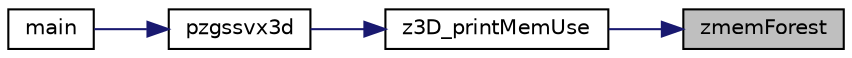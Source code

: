 digraph "zmemForest"
{
 // LATEX_PDF_SIZE
  edge [fontname="Helvetica",fontsize="10",labelfontname="Helvetica",labelfontsize="10"];
  node [fontname="Helvetica",fontsize="10",shape=record];
  rankdir="RL";
  Node1 [label="zmemForest",height=0.2,width=0.4,color="black", fillcolor="grey75", style="filled", fontcolor="black",tooltip=" "];
  Node1 -> Node2 [dir="back",color="midnightblue",fontsize="10",style="solid",fontname="Helvetica"];
  Node2 [label="z3D_printMemUse",height=0.2,width=0.4,color="black", fillcolor="white", style="filled",URL="$superlu__zdefs_8h.html#a01ce2ac8b24f6765c58ad033d8f450a8",tooltip=" "];
  Node2 -> Node3 [dir="back",color="midnightblue",fontsize="10",style="solid",fontname="Helvetica"];
  Node3 [label="pzgssvx3d",height=0.2,width=0.4,color="black", fillcolor="white", style="filled",URL="$pzgssvx3d_8c.html#a6ef4aa5f00fc69565da03fbe2c82dfa4",tooltip=" "];
  Node3 -> Node4 [dir="back",color="midnightblue",fontsize="10",style="solid",fontname="Helvetica"];
  Node4 [label="main",height=0.2,width=0.4,color="black", fillcolor="white", style="filled",URL="$pzdrive3d_8c.html#a0ddf1224851353fc92bfbff6f499fa97",tooltip=" "];
}
